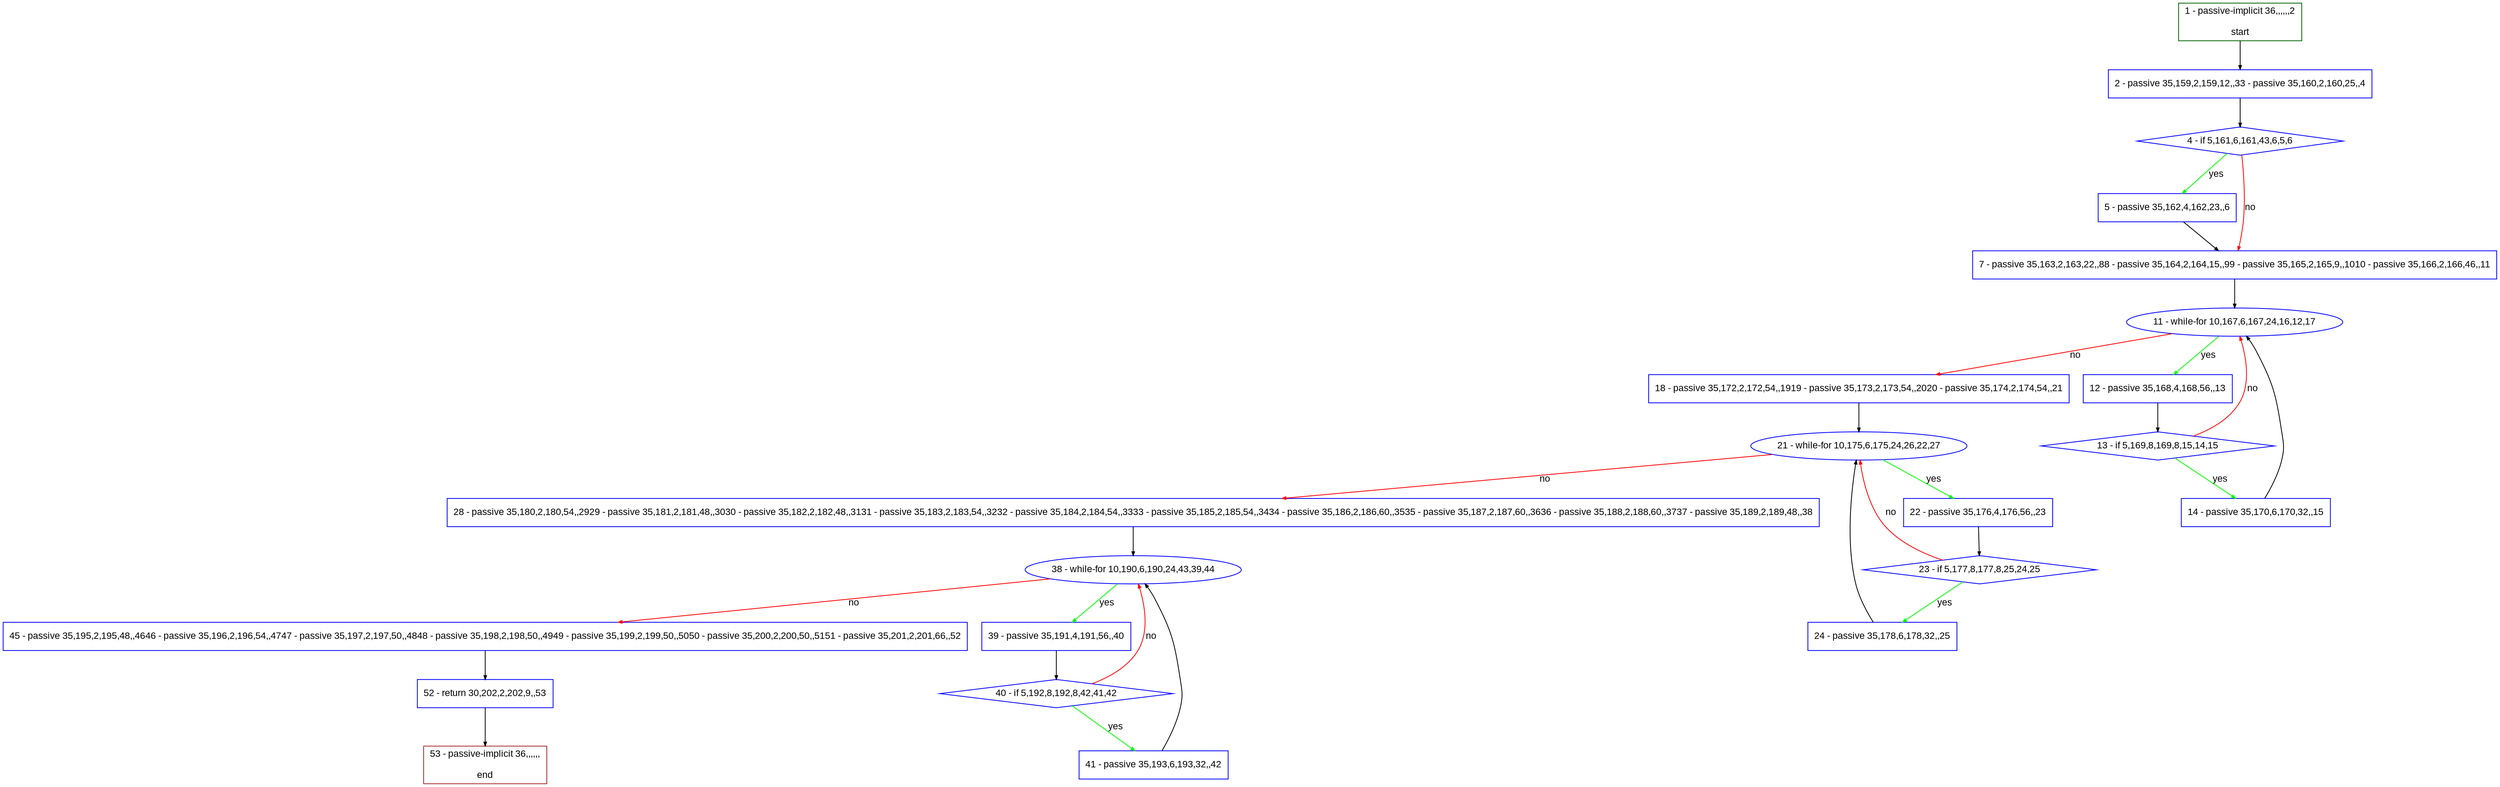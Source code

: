 digraph "" {
  graph [pack="true", label="", fontsize="12", packmode="clust", fontname="Arial", fillcolor="#FFFFCC", bgcolor="white", style="rounded,filled", compound="true"];
  node [node_initialized="no", label="", color="grey", fontsize="12", fillcolor="white", fontname="Arial", style="filled", shape="rectangle", compound="true", fixedsize="false"];
  edge [fontcolor="black", arrowhead="normal", arrowtail="none", arrowsize="0.5", ltail="", label="", color="black", fontsize="12", lhead="", fontname="Arial", dir="forward", compound="true"];
  __N1 [label="2 - passive 35,159,2,159,12,,33 - passive 35,160,2,160,25,,4", color="#0000ff", fillcolor="#ffffff", style="filled", shape="box"];
  __N2 [label="1 - passive-implicit 36,,,,,,2\n\nstart", color="#006400", fillcolor="#ffffff", style="filled", shape="box"];
  __N3 [label="4 - if 5,161,6,161,43,6,5,6", color="#0000ff", fillcolor="#ffffff", style="filled", shape="diamond"];
  __N4 [label="5 - passive 35,162,4,162,23,,6", color="#0000ff", fillcolor="#ffffff", style="filled", shape="box"];
  __N5 [label="7 - passive 35,163,2,163,22,,88 - passive 35,164,2,164,15,,99 - passive 35,165,2,165,9,,1010 - passive 35,166,2,166,46,,11", color="#0000ff", fillcolor="#ffffff", style="filled", shape="box"];
  __N6 [label="11 - while-for 10,167,6,167,24,16,12,17", color="#0000ff", fillcolor="#ffffff", style="filled", shape="oval"];
  __N7 [label="12 - passive 35,168,4,168,56,,13", color="#0000ff", fillcolor="#ffffff", style="filled", shape="box"];
  __N8 [label="18 - passive 35,172,2,172,54,,1919 - passive 35,173,2,173,54,,2020 - passive 35,174,2,174,54,,21", color="#0000ff", fillcolor="#ffffff", style="filled", shape="box"];
  __N9 [label="13 - if 5,169,8,169,8,15,14,15", color="#0000ff", fillcolor="#ffffff", style="filled", shape="diamond"];
  __N10 [label="14 - passive 35,170,6,170,32,,15", color="#0000ff", fillcolor="#ffffff", style="filled", shape="box"];
  __N11 [label="21 - while-for 10,175,6,175,24,26,22,27", color="#0000ff", fillcolor="#ffffff", style="filled", shape="oval"];
  __N12 [label="22 - passive 35,176,4,176,56,,23", color="#0000ff", fillcolor="#ffffff", style="filled", shape="box"];
  __N13 [label="28 - passive 35,180,2,180,54,,2929 - passive 35,181,2,181,48,,3030 - passive 35,182,2,182,48,,3131 - passive 35,183,2,183,54,,3232 - passive 35,184,2,184,54,,3333 - passive 35,185,2,185,54,,3434 - passive 35,186,2,186,60,,3535 - passive 35,187,2,187,60,,3636 - passive 35,188,2,188,60,,3737 - passive 35,189,2,189,48,,38", color="#0000ff", fillcolor="#ffffff", style="filled", shape="box"];
  __N14 [label="23 - if 5,177,8,177,8,25,24,25", color="#0000ff", fillcolor="#ffffff", style="filled", shape="diamond"];
  __N15 [label="24 - passive 35,178,6,178,32,,25", color="#0000ff", fillcolor="#ffffff", style="filled", shape="box"];
  __N16 [label="38 - while-for 10,190,6,190,24,43,39,44", color="#0000ff", fillcolor="#ffffff", style="filled", shape="oval"];
  __N17 [label="39 - passive 35,191,4,191,56,,40", color="#0000ff", fillcolor="#ffffff", style="filled", shape="box"];
  __N18 [label="45 - passive 35,195,2,195,48,,4646 - passive 35,196,2,196,54,,4747 - passive 35,197,2,197,50,,4848 - passive 35,198,2,198,50,,4949 - passive 35,199,2,199,50,,5050 - passive 35,200,2,200,50,,5151 - passive 35,201,2,201,66,,52", color="#0000ff", fillcolor="#ffffff", style="filled", shape="box"];
  __N19 [label="40 - if 5,192,8,192,8,42,41,42", color="#0000ff", fillcolor="#ffffff", style="filled", shape="diamond"];
  __N20 [label="41 - passive 35,193,6,193,32,,42", color="#0000ff", fillcolor="#ffffff", style="filled", shape="box"];
  __N21 [label="52 - return 30,202,2,202,9,,53", color="#0000ff", fillcolor="#ffffff", style="filled", shape="box"];
  __N22 [label="53 - passive-implicit 36,,,,,,\n\nend", color="#a52a2a", fillcolor="#ffffff", style="filled", shape="box"];
  __N2 -> __N1 [arrowhead="normal", arrowtail="none", color="#000000", label="", dir="forward"];
  __N1 -> __N3 [arrowhead="normal", arrowtail="none", color="#000000", label="", dir="forward"];
  __N3 -> __N4 [arrowhead="normal", arrowtail="none", color="#00ff00", label="yes", dir="forward"];
  __N3 -> __N5 [arrowhead="normal", arrowtail="none", color="#ff0000", label="no", dir="forward"];
  __N4 -> __N5 [arrowhead="normal", arrowtail="none", color="#000000", label="", dir="forward"];
  __N5 -> __N6 [arrowhead="normal", arrowtail="none", color="#000000", label="", dir="forward"];
  __N6 -> __N7 [arrowhead="normal", arrowtail="none", color="#00ff00", label="yes", dir="forward"];
  __N6 -> __N8 [arrowhead="normal", arrowtail="none", color="#ff0000", label="no", dir="forward"];
  __N7 -> __N9 [arrowhead="normal", arrowtail="none", color="#000000", label="", dir="forward"];
  __N9 -> __N6 [arrowhead="normal", arrowtail="none", color="#ff0000", label="no", dir="forward"];
  __N9 -> __N10 [arrowhead="normal", arrowtail="none", color="#00ff00", label="yes", dir="forward"];
  __N10 -> __N6 [arrowhead="normal", arrowtail="none", color="#000000", label="", dir="forward"];
  __N8 -> __N11 [arrowhead="normal", arrowtail="none", color="#000000", label="", dir="forward"];
  __N11 -> __N12 [arrowhead="normal", arrowtail="none", color="#00ff00", label="yes", dir="forward"];
  __N11 -> __N13 [arrowhead="normal", arrowtail="none", color="#ff0000", label="no", dir="forward"];
  __N12 -> __N14 [arrowhead="normal", arrowtail="none", color="#000000", label="", dir="forward"];
  __N14 -> __N11 [arrowhead="normal", arrowtail="none", color="#ff0000", label="no", dir="forward"];
  __N14 -> __N15 [arrowhead="normal", arrowtail="none", color="#00ff00", label="yes", dir="forward"];
  __N15 -> __N11 [arrowhead="normal", arrowtail="none", color="#000000", label="", dir="forward"];
  __N13 -> __N16 [arrowhead="normal", arrowtail="none", color="#000000", label="", dir="forward"];
  __N16 -> __N17 [arrowhead="normal", arrowtail="none", color="#00ff00", label="yes", dir="forward"];
  __N16 -> __N18 [arrowhead="normal", arrowtail="none", color="#ff0000", label="no", dir="forward"];
  __N17 -> __N19 [arrowhead="normal", arrowtail="none", color="#000000", label="", dir="forward"];
  __N19 -> __N16 [arrowhead="normal", arrowtail="none", color="#ff0000", label="no", dir="forward"];
  __N19 -> __N20 [arrowhead="normal", arrowtail="none", color="#00ff00", label="yes", dir="forward"];
  __N20 -> __N16 [arrowhead="normal", arrowtail="none", color="#000000", label="", dir="forward"];
  __N18 -> __N21 [arrowhead="normal", arrowtail="none", color="#000000", label="", dir="forward"];
  __N21 -> __N22 [arrowhead="normal", arrowtail="none", color="#000000", label="", dir="forward"];
}
